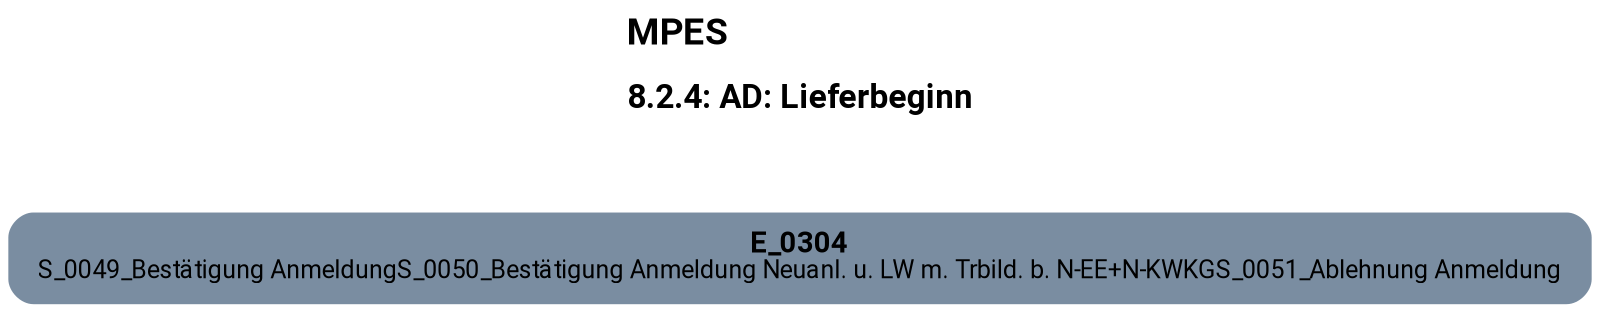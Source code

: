digraph D {
    labelloc="t";
    label=<<B><FONT POINT-SIZE="18">MPES</FONT></B><BR align="left"/><BR/><B><FONT POINT-SIZE="16">8.2.4: AD: Lieferbeginn</FONT></B><BR align="left"/><BR/><BR/><BR/>>;
    ratio="compress";
    concentrate=true;
    pack=true;
    rankdir=TB;
    packmode="array";
    size="20,20";
    "Empty" [margin="0.2,0.12", shape=box, style="filled,rounded", penwidth=0.0, fillcolor="#7a8da1", label=<<B>E_0304</B><BR align="center"/><FONT point-size="12">S_0049_Bestätigung Anmeldung
S_0050_Bestätigung Anmeldung Neuanl. u. LW m. Trbild. b. N-EE+N-KWKG
S_0051_Ablehnung Anmeldung</FONT><BR align="center"/>>, fontname="Roboto, sans-serif"];


    bgcolor="transparent";
fontname="Roboto, sans-serif";
}